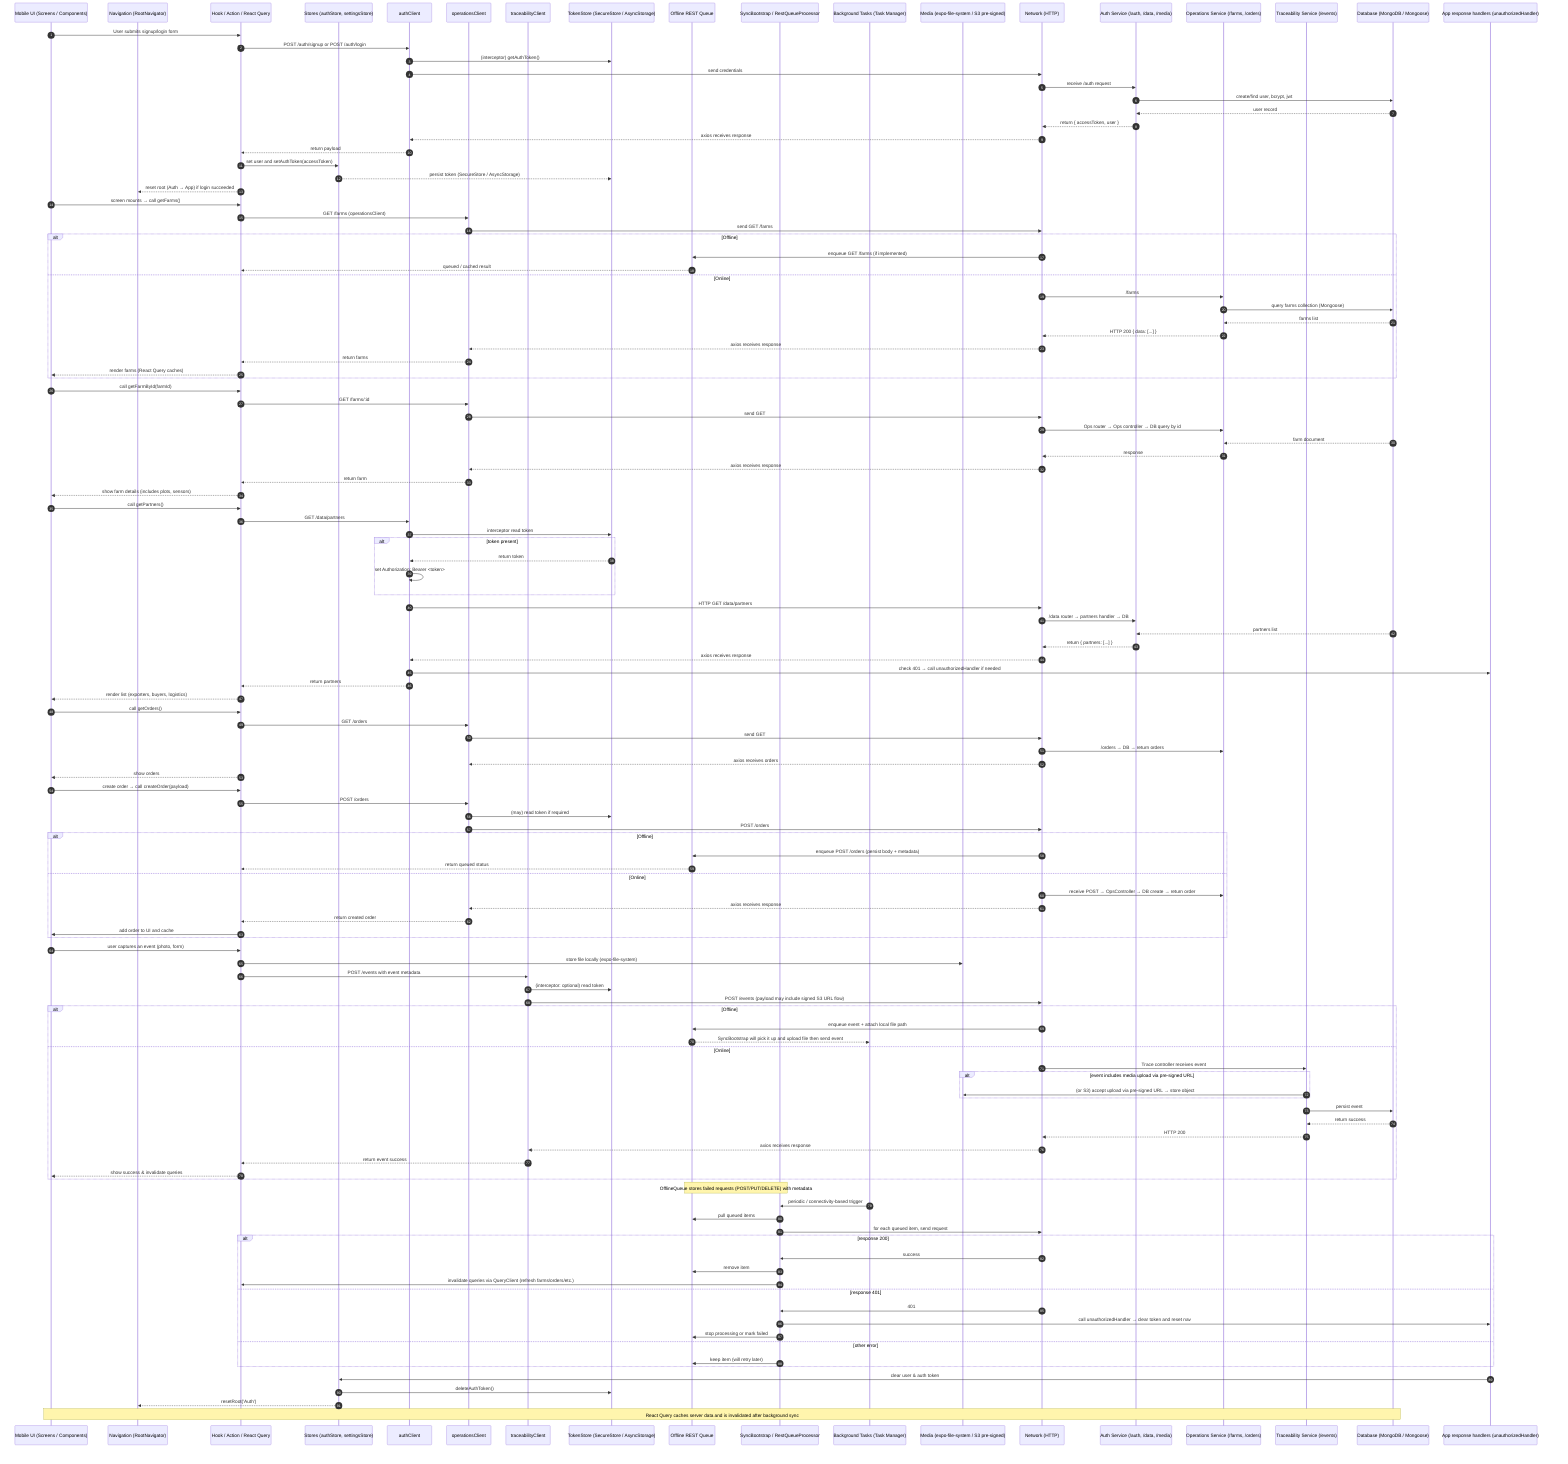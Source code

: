 %% Full Mobile App: end-to-end flows
%% Covers: Auth (login/signup/me), Farms, Partners, Orders, Traceability Events, Media Upload, Offline Queue, Background Sync
sequenceDiagram
  autonumber
  participant UI as Mobile UI (Screens / Components)
  participant Nav as Navigation (RootNavigator)
  participant Hook as Hook / Action / React Query
  participant Store as Stores (authStore, settingsStore)
  participant AuthClient as authClient
  participant OpsClient as operationsClient
  participant TraceClient as traceabilityClient
  participant TokenStore as TokenStore (SecureStore / AsyncStorage)
  participant OfflineQueue as Offline REST Queue
  participant Sync as SyncBootstrap / RestQueueProcessor
  participant Background as Background Tasks (Task Manager)
  participant MediaFS as Media (expo-file-system / S3 pre-signed)
  participant Network as Network (HTTP)
  participant AuthService as Auth Service (/auth, /data, /media)
  participant OpsService as Operations Service (/farms, /orders)
  participant TraceService as Traceability Service (/events)
  participant DB as Database (MongoDB / Mongoose)
  participant ResponseHandlers as App response handlers (unauthorizedHandler)

  %% ---------------------- AUTH: signup/login/me ----------------------
  UI->>Hook: User submits signup/login form
  Hook->>AuthClient: POST /auth/signup or POST /auth/login
  AuthClient->>TokenStore: (interceptor) getAuthToken()  
  AuthClient->>Network: send credentials
  Network->>AuthService: receive /auth request
  AuthService->>DB: create/find user, bcrypt, jwt
  DB-->>AuthService: user record
  AuthService-->>Network: return { accessToken, user }
  Network-->>AuthClient: axios receives response
  AuthClient-->>Hook: return payload
  Hook->>Store: set user and setAuthToken(accessToken)
  Store-->>TokenStore: persist token (SecureStore / AsyncStorage)
  Hook-->>Nav: reset root (Auth → App) if login succeeded

  %% ---------------------- FETCH: farms (operations service) ----------------------
  UI->>Hook: screen mounts → call getFarms()
  Hook->>OpsClient: GET /farms (operationsClient)
  OpsClient->>Network: send GET /farms
  alt Offline
    Network->>OfflineQueue: enqueue GET /farms (if implemented)
    OfflineQueue-->>Hook: queued / cached result
  else Online
    Network->>OpsService: /farms
    OpsService->>DB: query farms collection (Mongoose)
    DB-->>OpsService: farms list
    OpsService-->>Network: HTTP 200 { data: [...] }
    Network-->>OpsClient: axios receives response
    OpsClient-->>Hook: return farms
    Hook-->>UI: render farms (React Query caches)
  end

  %% ---------------------- FETCH: single farm ----------------------
  UI->>Hook: call getFarmById(farmId)
  Hook->>OpsClient: GET /farms/:id
  OpsClient->>Network: send GET
  Network->>OpsService: Ops router → Ops controller → DB query by id
  DB-->>OpsService: farm document
  OpsService-->>Network: response
  Network-->>OpsClient: axios receives response
  OpsClient-->>Hook: return farm
  Hook-->>UI: show farm details (includes plots, sensors)

  %% ---------------------- FETCH: partners/exporters (auth service data route) ----------------------
  UI->>Hook: call getPartners()
  Hook->>AuthClient: GET /data/partners
  AuthClient->>TokenStore: interceptor read token
  alt token present
    TokenStore-->>AuthClient: return token
    AuthClient->>AuthClient: set Authorization: Bearer <token>
  end
  AuthClient->>Network: HTTP GET /data/partners
  Network->>AuthService: /data router → partners handler → DB
  DB-->>AuthService: partners list
  AuthService-->>Network: return { partners: [...] }
  Network-->>AuthClient: axios receives response
  AuthClient->>ResponseHandlers: check 401 → call unauthorizedHandler if needed
  AuthClient-->>Hook: return partners
  Hook-->>UI: render list (exporters, buyers, logistics)

  %% ---------------------- ORDERS: list + create ----------------------
  UI->>Hook: call getOrders()
  Hook->>OpsClient: GET /orders
  OpsClient->>Network: send GET
  Network->>OpsService: /orders → DB → return orders
  Network-->>OpsClient: axios receives orders
  Hook-->>UI: show orders

  UI->>Hook: create order → call createOrder(payload)
  Hook->>OpsClient: POST /orders
  OpsClient->>TokenStore: (may) read token if required
  OpsClient->>Network: POST /orders
  alt Offline
    Network->>OfflineQueue: enqueue POST /orders (persist body + metadata)
    OfflineQueue-->>Hook: return queued status
  else Online
  Network->>OpsService: receive POST → OpsController → DB create → return order
    Network-->>OpsClient: axios receives response
    OpsClient-->>Hook: return created order
    Hook->>UI: add order to UI and cache
  end

  %% ---------------------- TRACEABILITY: capture event & upload ----------------------
  UI->>Hook: user captures an event (photo, form)
  Hook->>MediaFS: store file locally (expo-file-system)
  Hook->>TraceClient: POST /events with event metadata
  TraceClient->>TokenStore: (interceptor: optional) read token
  TraceClient->>Network: POST /events (payload may include signed S3 URL flow)
  alt Offline
    Network->>OfflineQueue: enqueue event + attach local file path
    OfflineQueue-->>Background: SyncBootstrap will pick it up and upload file then send event
  else Online
    Network->>TraceService: Trace controller receives event
    alt event includes media upload via pre-signed URL
  TraceService->>MediaFS: (or S3) accept upload via pre-signed URL → store object
    end
    TraceService->>DB: persist event
    DB-->>TraceService: return success
    TraceService-->>Network: HTTP 200
    Network-->>TraceClient: axios receives response
    TraceClient-->>Hook: return event success
    Hook-->>UI: show success & invalidate queries
  end

  %% ---------------------- BACKGROUND SYNC & QUEUE PROCESSING ----------------------
  Note over OfflineQueue,Sync: OfflineQueue stores failed requests (POST/PUT/DELETE) with metadata
  Background->>Sync: periodic / connectivity-based trigger
  Sync->>OfflineQueue: pull queued items
  Sync->>Network: for each queued item, send request
  alt response 200
    Network->>Sync: success
    Sync->>OfflineQueue: remove item
    Sync->>Hook: invalidate queries via QueryClient (refresh farms/orders/etc.)
  else response 401
    Network->>Sync: 401
  Sync->>ResponseHandlers: call unauthorizedHandler → clear token and reset nav
    Sync->>OfflineQueue: stop processing or mark failed
  else other error
  Sync->>OfflineQueue: keep item (will retry later)
  end

  %% ---------------------- COMMON: unauthorized handler ----------------------
  ResponseHandlers->>Store: clear user & auth token
  Store->>TokenStore: deleteAuthToken()
  Store-->>Nav: resetRoot('Auth')

  Note over UI,DB: React Query caches server data and is invalidated after background sync